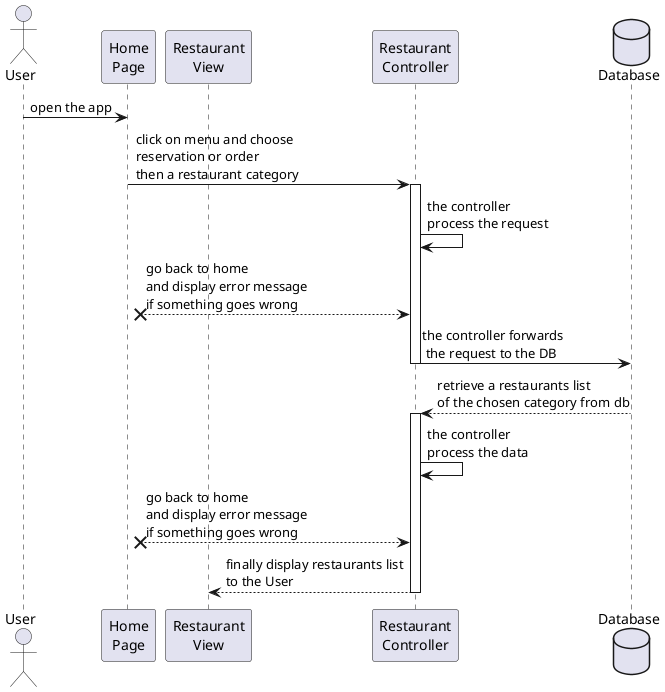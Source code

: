 @startuml displayrestaurants

actor User 
participant "Home\nPage" as HomePage
participant "Restaurant\nView" as RestaurantView
participant "Restaurant\nController" as RestaurantController
database Database as DB


User -> HomePage : open the app
HomePage -> RestaurantController: click on menu and choose\nreservation or order\nthen a restaurant category

activate RestaurantController
RestaurantController -> RestaurantController : the controller\nprocess the request
HomePage x-- RestaurantController : go back to home\nand display error message\nif something goes wrong
RestaurantController -> DB : the controller forwards\n the request to the DB
deactivate RestaurantController

RestaurantController <-- DB : retrieve a restaurants list\nof the chosen category from db
activate RestaurantController
RestaurantController -> RestaurantController : the controller\nprocess the data
HomePage x-- RestaurantController : go back to home\nand display error message\nif something goes wrong
RestaurantView <-- RestaurantController: finally display restaurants list\nto the User
deactivate RestaurantController
@enduml